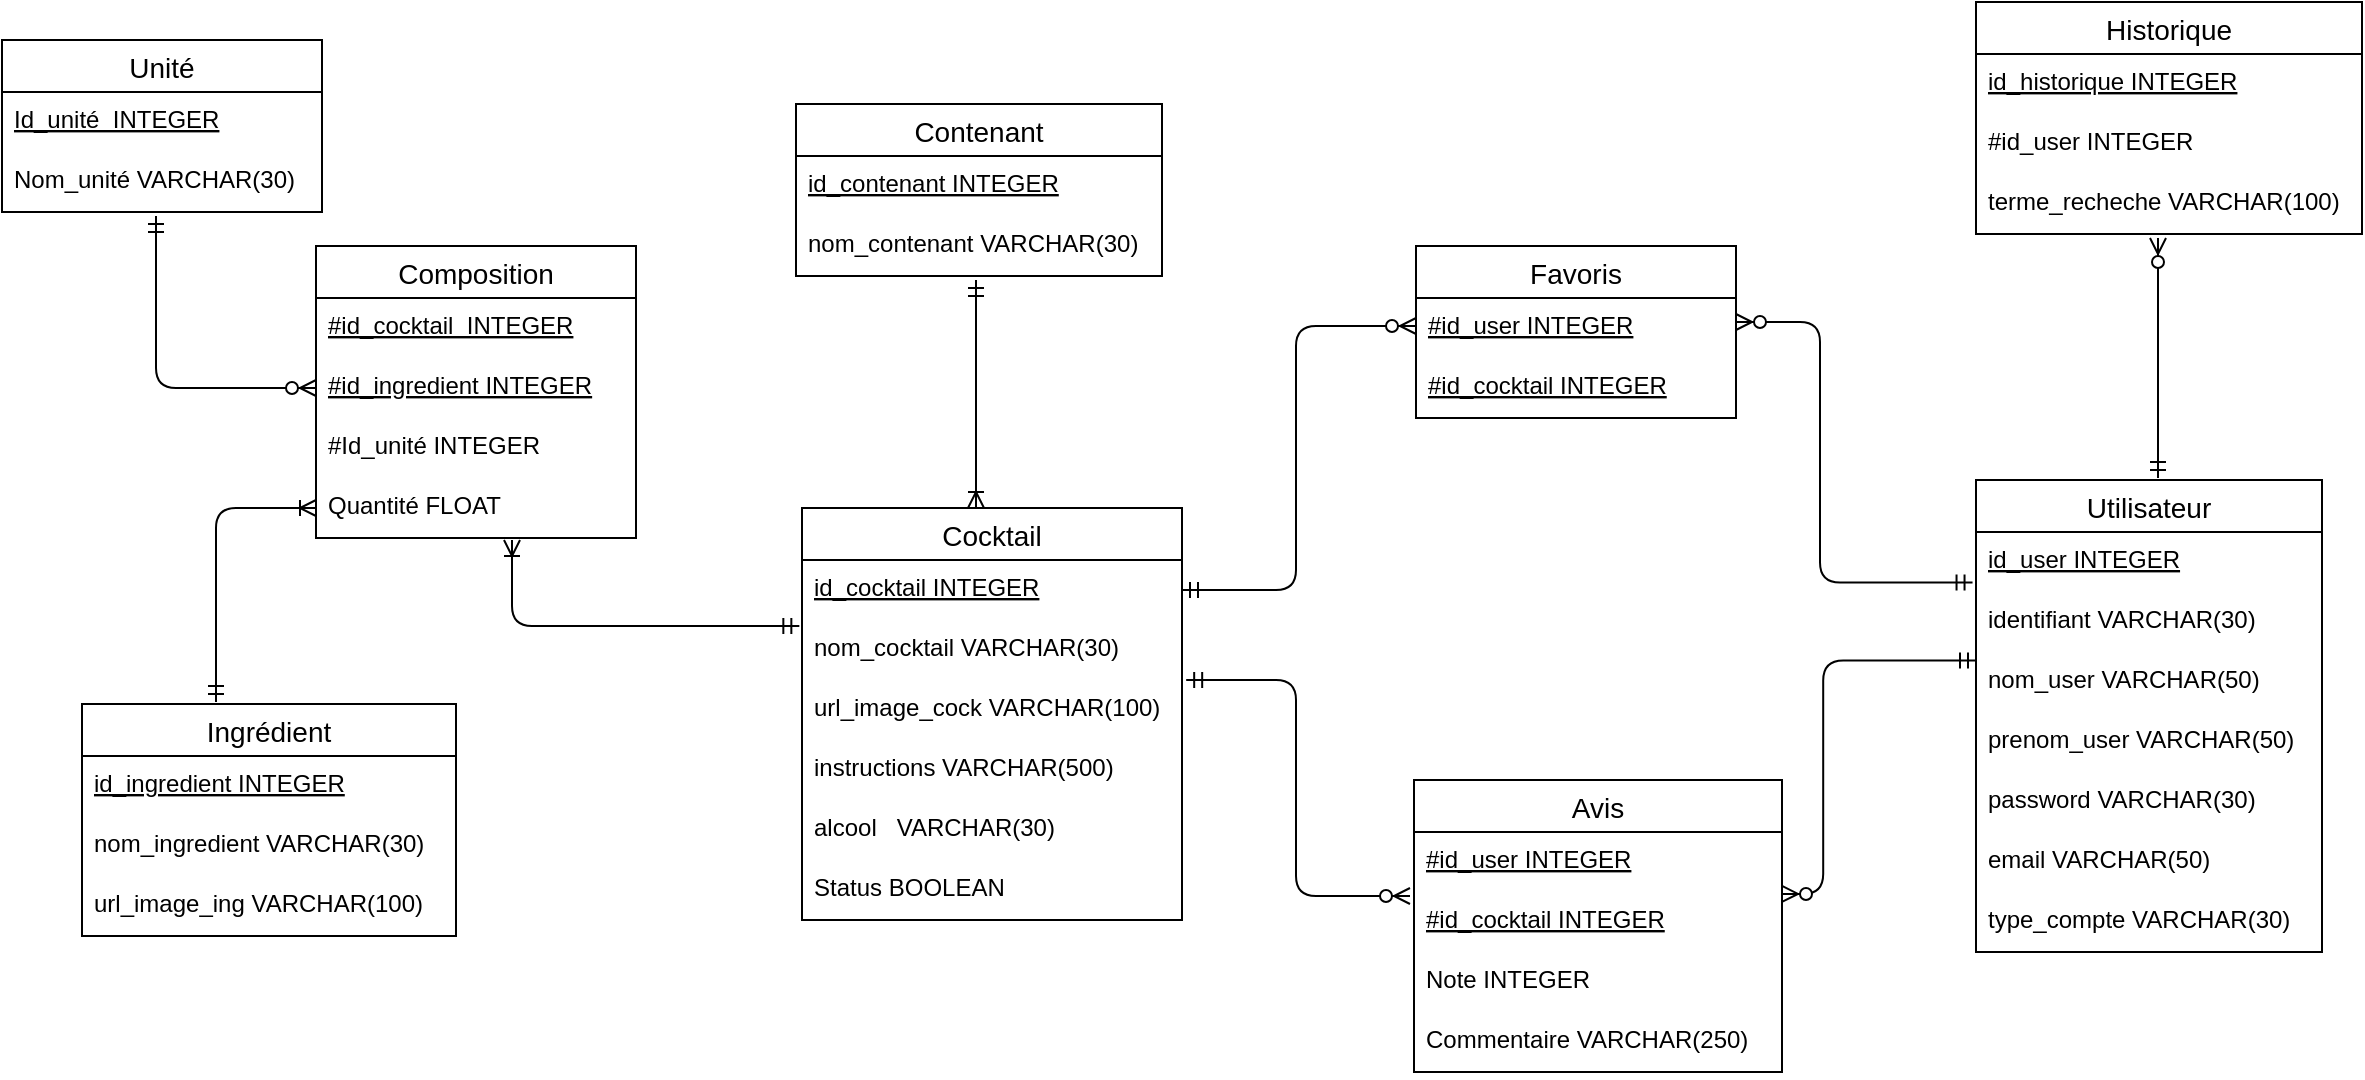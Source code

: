 <mxfile version="13.7.7" type="github">
  <diagram id="nvP0q_4fL8uYvyd8b_Zr" name="Page-1">
    <mxGraphModel dx="2272" dy="790" grid="1" gridSize="10" guides="1" tooltips="1" connect="1" arrows="1" fold="1" page="1" pageScale="1" pageWidth="850" pageHeight="1100" math="0" shadow="0">
      <root>
        <mxCell id="0" />
        <mxCell id="1" parent="0" />
        <mxCell id="kxt7OzJLR1ZBJD5P8w2T-139" value="" style="edgeStyle=elbowEdgeStyle;fontSize=12;html=1;endArrow=ERzeroToMany;startArrow=ERmandOne;entryX=0;entryY=0.5;entryDx=0;entryDy=0;" parent="1" target="kxt7OzJLR1ZBJD5P8w2T-86" edge="1">
          <mxGeometry width="100" height="100" relative="1" as="geometry">
            <mxPoint x="-163" y="457" as="sourcePoint" />
            <mxPoint x="-85" y="559" as="targetPoint" />
            <Array as="points">
              <mxPoint x="-163" y="509" />
            </Array>
          </mxGeometry>
        </mxCell>
        <mxCell id="kxt7OzJLR1ZBJD5P8w2T-140" value="" style="edgeStyle=elbowEdgeStyle;fontSize=12;html=1;endArrow=ERoneToMany;startArrow=ERmandOne;entryX=0;entryY=0.5;entryDx=0;entryDy=0;" parent="1" target="kxt7OzJLR1ZBJD5P8w2T-148" edge="1">
          <mxGeometry width="100" height="100" relative="1" as="geometry">
            <mxPoint x="-133" y="700" as="sourcePoint" />
            <mxPoint x="-83" y="599" as="targetPoint" />
            <Array as="points">
              <mxPoint x="-133" y="659" />
            </Array>
          </mxGeometry>
        </mxCell>
        <mxCell id="kxt7OzJLR1ZBJD5P8w2T-141" value="" style="edgeStyle=elbowEdgeStyle;fontSize=12;html=1;endArrow=ERoneToMany;startArrow=ERmandOne;exitX=-0.007;exitY=0.102;exitDx=0;exitDy=0;elbow=vertical;exitPerimeter=0;" parent="1" source="kxt7OzJLR1ZBJD5P8w2T-82" edge="1">
          <mxGeometry width="100" height="100" relative="1" as="geometry">
            <mxPoint x="37.0" y="509" as="sourcePoint" />
            <mxPoint x="15" y="619" as="targetPoint" />
            <Array as="points">
              <mxPoint x="67" y="662" />
            </Array>
          </mxGeometry>
        </mxCell>
        <mxCell id="kxt7OzJLR1ZBJD5P8w2T-142" value="" style="edgeStyle=elbowEdgeStyle;fontSize=12;html=1;endArrow=ERoneToMany;startArrow=ERmandOne;elbow=vertical;" parent="1" edge="1">
          <mxGeometry width="100" height="100" relative="1" as="geometry">
            <mxPoint x="247" y="489" as="sourcePoint" />
            <mxPoint x="247" y="603" as="targetPoint" />
            <Array as="points">
              <mxPoint x="247" y="551" />
            </Array>
          </mxGeometry>
        </mxCell>
        <mxCell id="kxt7OzJLR1ZBJD5P8w2T-143" value="" style="edgeStyle=elbowEdgeStyle;fontSize=12;html=1;endArrow=ERzeroToMany;startArrow=ERmandOne;exitX=1;exitY=0.5;exitDx=0;exitDy=0;" parent="1" source="kxt7OzJLR1ZBJD5P8w2T-81" edge="1">
          <mxGeometry width="100" height="100" relative="1" as="geometry">
            <mxPoint x="377" y="559" as="sourcePoint" />
            <mxPoint x="467" y="512" as="targetPoint" />
            <Array as="points">
              <mxPoint x="407" y="589" />
            </Array>
          </mxGeometry>
        </mxCell>
        <mxCell id="kxt7OzJLR1ZBJD5P8w2T-144" value="" style="edgeStyle=elbowEdgeStyle;fontSize=12;html=1;endArrow=ERzeroToMany;startArrow=ERmandOne;exitX=-0.01;exitY=-0.157;exitDx=0;exitDy=0;exitPerimeter=0;" parent="1" source="kxt7OzJLR1ZBJD5P8w2T-131" edge="1">
          <mxGeometry width="100" height="100" relative="1" as="geometry">
            <mxPoint x="747" y="641" as="sourcePoint" />
            <mxPoint x="627" y="510" as="targetPoint" />
            <Array as="points">
              <mxPoint x="669" y="602" />
            </Array>
          </mxGeometry>
        </mxCell>
        <mxCell id="kxt7OzJLR1ZBJD5P8w2T-145" value="" style="edgeStyle=elbowEdgeStyle;fontSize=12;html=1;endArrow=ERzeroToMany;startArrow=ERmandOne;exitX=1.011;exitY=0;exitDx=0;exitDy=0;exitPerimeter=0;" parent="1" source="kxt7OzJLR1ZBJD5P8w2T-83" edge="1">
          <mxGeometry width="100" height="100" relative="1" as="geometry">
            <mxPoint x="337" y="691" as="sourcePoint" />
            <mxPoint x="464" y="797" as="targetPoint" />
            <Array as="points">
              <mxPoint x="407" y="636" />
            </Array>
          </mxGeometry>
        </mxCell>
        <mxCell id="kxt7OzJLR1ZBJD5P8w2T-146" value="" style="edgeStyle=elbowEdgeStyle;fontSize=12;html=1;endArrow=ERzeroToMany;startArrow=ERmandOne;exitX=-0.01;exitY=-0.157;exitDx=0;exitDy=0;exitPerimeter=0;entryX=1;entryY=0.033;entryDx=0;entryDy=0;entryPerimeter=0;" parent="1" target="kxt7OzJLR1ZBJD5P8w2T-123" edge="1">
          <mxGeometry width="100" height="100" relative="1" as="geometry">
            <mxPoint x="747.0" y="679.29" as="sourcePoint" />
            <mxPoint x="628.6" y="549" as="targetPoint" />
            <Array as="points">
              <mxPoint x="670.6" y="641" />
            </Array>
          </mxGeometry>
        </mxCell>
        <mxCell id="kxt7OzJLR1ZBJD5P8w2T-147" value="" style="edgeStyle=elbowEdgeStyle;fontSize=12;html=1;endArrow=ERzeroToMany;startArrow=ERmandOne;elbow=vertical;" parent="1" edge="1">
          <mxGeometry width="100" height="100" relative="1" as="geometry">
            <mxPoint x="838" y="588" as="sourcePoint" />
            <mxPoint x="838" y="468" as="targetPoint" />
            <Array as="points">
              <mxPoint x="817" y="499" />
            </Array>
          </mxGeometry>
        </mxCell>
        <mxCell id="kxt7OzJLR1ZBJD5P8w2T-88" value="Ingrédient" style="swimlane;fontStyle=0;childLayout=stackLayout;horizontal=1;startSize=26;horizontalStack=0;resizeParent=1;resizeParentMax=0;resizeLast=0;collapsible=1;marginBottom=0;align=center;fontSize=14;" parent="1" vertex="1">
          <mxGeometry x="-200" y="701" width="187" height="116" as="geometry" />
        </mxCell>
        <mxCell id="kxt7OzJLR1ZBJD5P8w2T-89" value="id_ingredient INTEGER" style="text;strokeColor=none;fillColor=none;spacingLeft=4;spacingRight=4;overflow=hidden;rotatable=0;points=[[0,0.5],[1,0.5]];portConstraint=eastwest;fontSize=12;fontStyle=4" parent="kxt7OzJLR1ZBJD5P8w2T-88" vertex="1">
          <mxGeometry y="26" width="187" height="30" as="geometry" />
        </mxCell>
        <mxCell id="kxt7OzJLR1ZBJD5P8w2T-90" value="nom_ingredient VARCHAR(30)" style="text;strokeColor=none;fillColor=none;spacingLeft=4;spacingRight=4;overflow=hidden;rotatable=0;points=[[0,0.5],[1,0.5]];portConstraint=eastwest;fontSize=12;" parent="kxt7OzJLR1ZBJD5P8w2T-88" vertex="1">
          <mxGeometry y="56" width="187" height="30" as="geometry" />
        </mxCell>
        <mxCell id="kxt7OzJLR1ZBJD5P8w2T-91" value="url_image_ing VARCHAR(100)" style="text;strokeColor=none;fillColor=none;spacingLeft=4;spacingRight=4;overflow=hidden;rotatable=0;points=[[0,0.5],[1,0.5]];portConstraint=eastwest;fontSize=12;" parent="kxt7OzJLR1ZBJD5P8w2T-88" vertex="1">
          <mxGeometry y="86" width="187" height="30" as="geometry" />
        </mxCell>
        <mxCell id="kxt7OzJLR1ZBJD5P8w2T-84" value="Composition" style="swimlane;fontStyle=0;childLayout=stackLayout;horizontal=1;startSize=26;horizontalStack=0;resizeParent=1;resizeParentMax=0;resizeLast=0;collapsible=1;marginBottom=0;align=center;fontSize=14;" parent="1" vertex="1">
          <mxGeometry x="-83" y="472" width="160" height="146" as="geometry" />
        </mxCell>
        <mxCell id="kxt7OzJLR1ZBJD5P8w2T-85" value="#id_cocktail  INTEGER" style="text;strokeColor=none;fillColor=none;spacingLeft=4;spacingRight=4;overflow=hidden;rotatable=0;points=[[0,0.5],[1,0.5]];portConstraint=eastwest;fontSize=12;fontStyle=4" parent="kxt7OzJLR1ZBJD5P8w2T-84" vertex="1">
          <mxGeometry y="26" width="160" height="30" as="geometry" />
        </mxCell>
        <mxCell id="kxt7OzJLR1ZBJD5P8w2T-86" value="#id_ingredient INTEGER" style="text;strokeColor=none;fillColor=none;spacingLeft=4;spacingRight=4;overflow=hidden;rotatable=0;points=[[0,0.5],[1,0.5]];portConstraint=eastwest;fontSize=12;fontStyle=4" parent="kxt7OzJLR1ZBJD5P8w2T-84" vertex="1">
          <mxGeometry y="56" width="160" height="30" as="geometry" />
        </mxCell>
        <mxCell id="kxt7OzJLR1ZBJD5P8w2T-87" value="#Id_unité INTEGER" style="text;strokeColor=none;fillColor=none;spacingLeft=4;spacingRight=4;overflow=hidden;rotatable=0;points=[[0,0.5],[1,0.5]];portConstraint=eastwest;fontSize=12;fontStyle=0" parent="kxt7OzJLR1ZBJD5P8w2T-84" vertex="1">
          <mxGeometry y="86" width="160" height="30" as="geometry" />
        </mxCell>
        <mxCell id="kxt7OzJLR1ZBJD5P8w2T-148" value="Quantité FLOAT" style="text;strokeColor=none;fillColor=none;spacingLeft=4;spacingRight=4;overflow=hidden;rotatable=0;points=[[0,0.5],[1,0.5]];portConstraint=eastwest;fontSize=12;fontStyle=0" parent="kxt7OzJLR1ZBJD5P8w2T-84" vertex="1">
          <mxGeometry y="116" width="160" height="30" as="geometry" />
        </mxCell>
        <mxCell id="kxt7OzJLR1ZBJD5P8w2T-92" value="Unité" style="swimlane;fontStyle=0;childLayout=stackLayout;horizontal=1;startSize=26;horizontalStack=0;resizeParent=1;resizeParentMax=0;resizeLast=0;collapsible=1;marginBottom=0;align=center;fontSize=14;" parent="1" vertex="1">
          <mxGeometry x="-240" y="369" width="160" height="86" as="geometry" />
        </mxCell>
        <mxCell id="kxt7OzJLR1ZBJD5P8w2T-93" value="Id_unité  INTEGER" style="text;strokeColor=none;fillColor=none;spacingLeft=4;spacingRight=4;overflow=hidden;rotatable=0;points=[[0,0.5],[1,0.5]];portConstraint=eastwest;fontSize=12;fontStyle=4" parent="kxt7OzJLR1ZBJD5P8w2T-92" vertex="1">
          <mxGeometry y="26" width="160" height="30" as="geometry" />
        </mxCell>
        <mxCell id="kxt7OzJLR1ZBJD5P8w2T-94" value="Nom_unité VARCHAR(30)" style="text;strokeColor=none;fillColor=none;spacingLeft=4;spacingRight=4;overflow=hidden;rotatable=0;points=[[0,0.5],[1,0.5]];portConstraint=eastwest;fontSize=12;" parent="kxt7OzJLR1ZBJD5P8w2T-92" vertex="1">
          <mxGeometry y="56" width="160" height="30" as="geometry" />
        </mxCell>
        <mxCell id="kxt7OzJLR1ZBJD5P8w2T-80" value="Cocktail" style="swimlane;fontStyle=0;childLayout=stackLayout;horizontal=1;startSize=26;horizontalStack=0;resizeParent=1;resizeParentMax=0;resizeLast=0;collapsible=1;marginBottom=0;align=center;fontSize=14;" parent="1" vertex="1">
          <mxGeometry x="160" y="603" width="190" height="206" as="geometry" />
        </mxCell>
        <mxCell id="kxt7OzJLR1ZBJD5P8w2T-81" value="id_cocktail INTEGER" style="text;strokeColor=none;fillColor=none;spacingLeft=4;spacingRight=4;overflow=hidden;rotatable=0;points=[[0,0.5],[1,0.5]];portConstraint=eastwest;fontSize=12;fontStyle=4" parent="kxt7OzJLR1ZBJD5P8w2T-80" vertex="1">
          <mxGeometry y="26" width="190" height="30" as="geometry" />
        </mxCell>
        <mxCell id="kxt7OzJLR1ZBJD5P8w2T-82" value="nom_cocktail VARCHAR(30)" style="text;strokeColor=none;fillColor=none;spacingLeft=4;spacingRight=4;overflow=hidden;rotatable=0;points=[[0,0.5],[1,0.5]];portConstraint=eastwest;fontSize=12;" parent="kxt7OzJLR1ZBJD5P8w2T-80" vertex="1">
          <mxGeometry y="56" width="190" height="30" as="geometry" />
        </mxCell>
        <mxCell id="kxt7OzJLR1ZBJD5P8w2T-83" value="url_image_cock VARCHAR(100)" style="text;strokeColor=none;fillColor=none;spacingLeft=4;spacingRight=4;overflow=hidden;rotatable=0;points=[[0,0.5],[1,0.5]];portConstraint=eastwest;fontSize=12;" parent="kxt7OzJLR1ZBJD5P8w2T-80" vertex="1">
          <mxGeometry y="86" width="190" height="30" as="geometry" />
        </mxCell>
        <mxCell id="2r__MozO7OoLnBm7WLix-1" value="instructions VARCHAR(500)" style="text;strokeColor=none;fillColor=none;spacingLeft=4;spacingRight=4;overflow=hidden;rotatable=0;points=[[0,0.5],[1,0.5]];portConstraint=eastwest;fontSize=12;" parent="kxt7OzJLR1ZBJD5P8w2T-80" vertex="1">
          <mxGeometry y="116" width="190" height="30" as="geometry" />
        </mxCell>
        <mxCell id="Q8o9DyRSZyGHENXpAblP-1" value="alcool   VARCHAR(30)" style="text;strokeColor=none;fillColor=none;spacingLeft=4;spacingRight=4;overflow=hidden;rotatable=0;points=[[0,0.5],[1,0.5]];portConstraint=eastwest;fontSize=12;" parent="kxt7OzJLR1ZBJD5P8w2T-80" vertex="1">
          <mxGeometry y="146" width="190" height="30" as="geometry" />
        </mxCell>
        <mxCell id="2KjrUq4-yHKoh4zLRrso-1" value="Status BOOLEAN" style="text;strokeColor=none;fillColor=none;spacingLeft=4;spacingRight=4;overflow=hidden;rotatable=0;points=[[0,0.5],[1,0.5]];portConstraint=eastwest;fontSize=12;" vertex="1" parent="kxt7OzJLR1ZBJD5P8w2T-80">
          <mxGeometry y="176" width="190" height="30" as="geometry" />
        </mxCell>
        <mxCell id="kxt7OzJLR1ZBJD5P8w2T-113" value="Favoris" style="swimlane;fontStyle=0;childLayout=stackLayout;horizontal=1;startSize=26;horizontalStack=0;resizeParent=1;resizeParentMax=0;resizeLast=0;collapsible=1;marginBottom=0;align=center;fontSize=14;" parent="1" vertex="1">
          <mxGeometry x="467" y="472" width="160" height="86" as="geometry" />
        </mxCell>
        <mxCell id="kxt7OzJLR1ZBJD5P8w2T-115" value="#id_user INTEGER" style="text;strokeColor=none;fillColor=none;spacingLeft=4;spacingRight=4;overflow=hidden;rotatable=0;points=[[0,0.5],[1,0.5]];portConstraint=eastwest;fontSize=12;fontStyle=4" parent="kxt7OzJLR1ZBJD5P8w2T-113" vertex="1">
          <mxGeometry y="26" width="160" height="30" as="geometry" />
        </mxCell>
        <mxCell id="kxt7OzJLR1ZBJD5P8w2T-116" value="#id_cocktail INTEGER" style="text;strokeColor=none;fillColor=none;spacingLeft=4;spacingRight=4;overflow=hidden;rotatable=0;points=[[0,0.5],[1,0.5]];portConstraint=eastwest;fontSize=12;fontStyle=4" parent="kxt7OzJLR1ZBJD5P8w2T-113" vertex="1">
          <mxGeometry y="56" width="160" height="30" as="geometry" />
        </mxCell>
        <mxCell id="kxt7OzJLR1ZBJD5P8w2T-121" value="Avis" style="swimlane;fontStyle=0;childLayout=stackLayout;horizontal=1;startSize=26;horizontalStack=0;resizeParent=1;resizeParentMax=0;resizeLast=0;collapsible=1;marginBottom=0;align=center;fontSize=14;" parent="1" vertex="1">
          <mxGeometry x="466" y="739" width="184" height="146" as="geometry" />
        </mxCell>
        <mxCell id="kxt7OzJLR1ZBJD5P8w2T-122" value="#id_user INTEGER" style="text;strokeColor=none;fillColor=none;spacingLeft=4;spacingRight=4;overflow=hidden;rotatable=0;points=[[0,0.5],[1,0.5]];portConstraint=eastwest;fontSize=12;fontStyle=4" parent="kxt7OzJLR1ZBJD5P8w2T-121" vertex="1">
          <mxGeometry y="26" width="184" height="30" as="geometry" />
        </mxCell>
        <mxCell id="kxt7OzJLR1ZBJD5P8w2T-123" value="#id_cocktail INTEGER" style="text;strokeColor=none;fillColor=none;spacingLeft=4;spacingRight=4;overflow=hidden;rotatable=0;points=[[0,0.5],[1,0.5]];portConstraint=eastwest;fontSize=12;fontStyle=4" parent="kxt7OzJLR1ZBJD5P8w2T-121" vertex="1">
          <mxGeometry y="56" width="184" height="30" as="geometry" />
        </mxCell>
        <mxCell id="kxt7OzJLR1ZBJD5P8w2T-124" value="Note INTEGER" style="text;strokeColor=none;fillColor=none;spacingLeft=4;spacingRight=4;overflow=hidden;rotatable=0;points=[[0,0.5],[1,0.5]];portConstraint=eastwest;fontSize=12;fontStyle=0" parent="kxt7OzJLR1ZBJD5P8w2T-121" vertex="1">
          <mxGeometry y="86" width="184" height="30" as="geometry" />
        </mxCell>
        <mxCell id="2r__MozO7OoLnBm7WLix-4" value="Commentaire VARCHAR(250)" style="text;strokeColor=none;fillColor=none;spacingLeft=4;spacingRight=4;overflow=hidden;rotatable=0;points=[[0,0.5],[1,0.5]];portConstraint=eastwest;fontSize=12;" parent="kxt7OzJLR1ZBJD5P8w2T-121" vertex="1">
          <mxGeometry y="116" width="184" height="30" as="geometry" />
        </mxCell>
        <mxCell id="kxt7OzJLR1ZBJD5P8w2T-117" value="Contenant" style="swimlane;fontStyle=0;childLayout=stackLayout;horizontal=1;startSize=26;horizontalStack=0;resizeParent=1;resizeParentMax=0;resizeLast=0;collapsible=1;marginBottom=0;align=center;fontSize=14;" parent="1" vertex="1">
          <mxGeometry x="157" y="401" width="183" height="86" as="geometry" />
        </mxCell>
        <mxCell id="kxt7OzJLR1ZBJD5P8w2T-118" value="id_contenant INTEGER" style="text;strokeColor=none;fillColor=none;spacingLeft=4;spacingRight=4;overflow=hidden;rotatable=0;points=[[0,0.5],[1,0.5]];portConstraint=eastwest;fontSize=12;fontStyle=4" parent="kxt7OzJLR1ZBJD5P8w2T-117" vertex="1">
          <mxGeometry y="26" width="183" height="30" as="geometry" />
        </mxCell>
        <mxCell id="kxt7OzJLR1ZBJD5P8w2T-119" value="nom_contenant VARCHAR(30)" style="text;strokeColor=none;fillColor=none;spacingLeft=4;spacingRight=4;overflow=hidden;rotatable=0;points=[[0,0.5],[1,0.5]];portConstraint=eastwest;fontSize=12;" parent="kxt7OzJLR1ZBJD5P8w2T-117" vertex="1">
          <mxGeometry y="56" width="183" height="30" as="geometry" />
        </mxCell>
        <mxCell id="kxt7OzJLR1ZBJD5P8w2T-129" value="Utilisateur" style="swimlane;fontStyle=0;childLayout=stackLayout;horizontal=1;startSize=26;horizontalStack=0;resizeParent=1;resizeParentMax=0;resizeLast=0;collapsible=1;marginBottom=0;align=center;fontSize=14;" parent="1" vertex="1">
          <mxGeometry x="747" y="589" width="173" height="236" as="geometry" />
        </mxCell>
        <mxCell id="kxt7OzJLR1ZBJD5P8w2T-130" value="id_user INTEGER" style="text;strokeColor=none;fillColor=none;spacingLeft=4;spacingRight=4;overflow=hidden;rotatable=0;points=[[0,0.5],[1,0.5]];portConstraint=eastwest;fontSize=12;fontStyle=4" parent="kxt7OzJLR1ZBJD5P8w2T-129" vertex="1">
          <mxGeometry y="26" width="173" height="30" as="geometry" />
        </mxCell>
        <mxCell id="kxt7OzJLR1ZBJD5P8w2T-131" value="identifiant VARCHAR(30)" style="text;strokeColor=none;fillColor=none;spacingLeft=4;spacingRight=4;overflow=hidden;rotatable=0;points=[[0,0.5],[1,0.5]];portConstraint=eastwest;fontSize=12;" parent="kxt7OzJLR1ZBJD5P8w2T-129" vertex="1">
          <mxGeometry y="56" width="173" height="30" as="geometry" />
        </mxCell>
        <mxCell id="B8UUv-_QndCCXyh51FQX-1" value="nom_user VARCHAR(50)" style="text;strokeColor=none;fillColor=none;spacingLeft=4;spacingRight=4;overflow=hidden;rotatable=0;points=[[0,0.5],[1,0.5]];portConstraint=eastwest;fontSize=12;" parent="kxt7OzJLR1ZBJD5P8w2T-129" vertex="1">
          <mxGeometry y="86" width="173" height="30" as="geometry" />
        </mxCell>
        <mxCell id="kxt7OzJLR1ZBJD5P8w2T-132" value="prenom_user VARCHAR(50)" style="text;strokeColor=none;fillColor=none;spacingLeft=4;spacingRight=4;overflow=hidden;rotatable=0;points=[[0,0.5],[1,0.5]];portConstraint=eastwest;fontSize=12;" parent="kxt7OzJLR1ZBJD5P8w2T-129" vertex="1">
          <mxGeometry y="116" width="173" height="30" as="geometry" />
        </mxCell>
        <mxCell id="2r__MozO7OoLnBm7WLix-5" value="password VARCHAR(30)" style="text;strokeColor=none;fillColor=none;spacingLeft=4;spacingRight=4;overflow=hidden;rotatable=0;points=[[0,0.5],[1,0.5]];portConstraint=eastwest;fontSize=12;" parent="kxt7OzJLR1ZBJD5P8w2T-129" vertex="1">
          <mxGeometry y="146" width="173" height="30" as="geometry" />
        </mxCell>
        <mxCell id="2r__MozO7OoLnBm7WLix-6" value="email VARCHAR(50)" style="text;strokeColor=none;fillColor=none;spacingLeft=4;spacingRight=4;overflow=hidden;rotatable=0;points=[[0,0.5],[1,0.5]];portConstraint=eastwest;fontSize=12;" parent="kxt7OzJLR1ZBJD5P8w2T-129" vertex="1">
          <mxGeometry y="176" width="173" height="30" as="geometry" />
        </mxCell>
        <mxCell id="2r__MozO7OoLnBm7WLix-7" value="type_compte VARCHAR(30)" style="text;strokeColor=none;fillColor=none;spacingLeft=4;spacingRight=4;overflow=hidden;rotatable=0;points=[[0,0.5],[1,0.5]];portConstraint=eastwest;fontSize=12;" parent="kxt7OzJLR1ZBJD5P8w2T-129" vertex="1">
          <mxGeometry y="206" width="173" height="30" as="geometry" />
        </mxCell>
        <mxCell id="kxt7OzJLR1ZBJD5P8w2T-109" value="Historique" style="swimlane;fontStyle=0;childLayout=stackLayout;horizontal=1;startSize=26;horizontalStack=0;resizeParent=1;resizeParentMax=0;resizeLast=0;collapsible=1;marginBottom=0;align=center;fontSize=14;" parent="1" vertex="1">
          <mxGeometry x="747" y="350" width="193" height="116" as="geometry" />
        </mxCell>
        <mxCell id="kxt7OzJLR1ZBJD5P8w2T-110" value="id_historique INTEGER" style="text;strokeColor=none;fillColor=none;spacingLeft=4;spacingRight=4;overflow=hidden;rotatable=0;points=[[0,0.5],[1,0.5]];portConstraint=eastwest;fontSize=12;fontStyle=4" parent="kxt7OzJLR1ZBJD5P8w2T-109" vertex="1">
          <mxGeometry y="26" width="193" height="30" as="geometry" />
        </mxCell>
        <mxCell id="kxt7OzJLR1ZBJD5P8w2T-111" value="#id_user INTEGER" style="text;strokeColor=none;fillColor=none;spacingLeft=4;spacingRight=4;overflow=hidden;rotatable=0;points=[[0,0.5],[1,0.5]];portConstraint=eastwest;fontSize=12;" parent="kxt7OzJLR1ZBJD5P8w2T-109" vertex="1">
          <mxGeometry y="56" width="193" height="30" as="geometry" />
        </mxCell>
        <mxCell id="kxt7OzJLR1ZBJD5P8w2T-112" value="terme_recheche VARCHAR(100)" style="text;strokeColor=none;fillColor=none;spacingLeft=4;spacingRight=4;overflow=hidden;rotatable=0;points=[[0,0.5],[1,0.5]];portConstraint=eastwest;fontSize=12;" parent="kxt7OzJLR1ZBJD5P8w2T-109" vertex="1">
          <mxGeometry y="86" width="193" height="30" as="geometry" />
        </mxCell>
      </root>
    </mxGraphModel>
  </diagram>
</mxfile>
